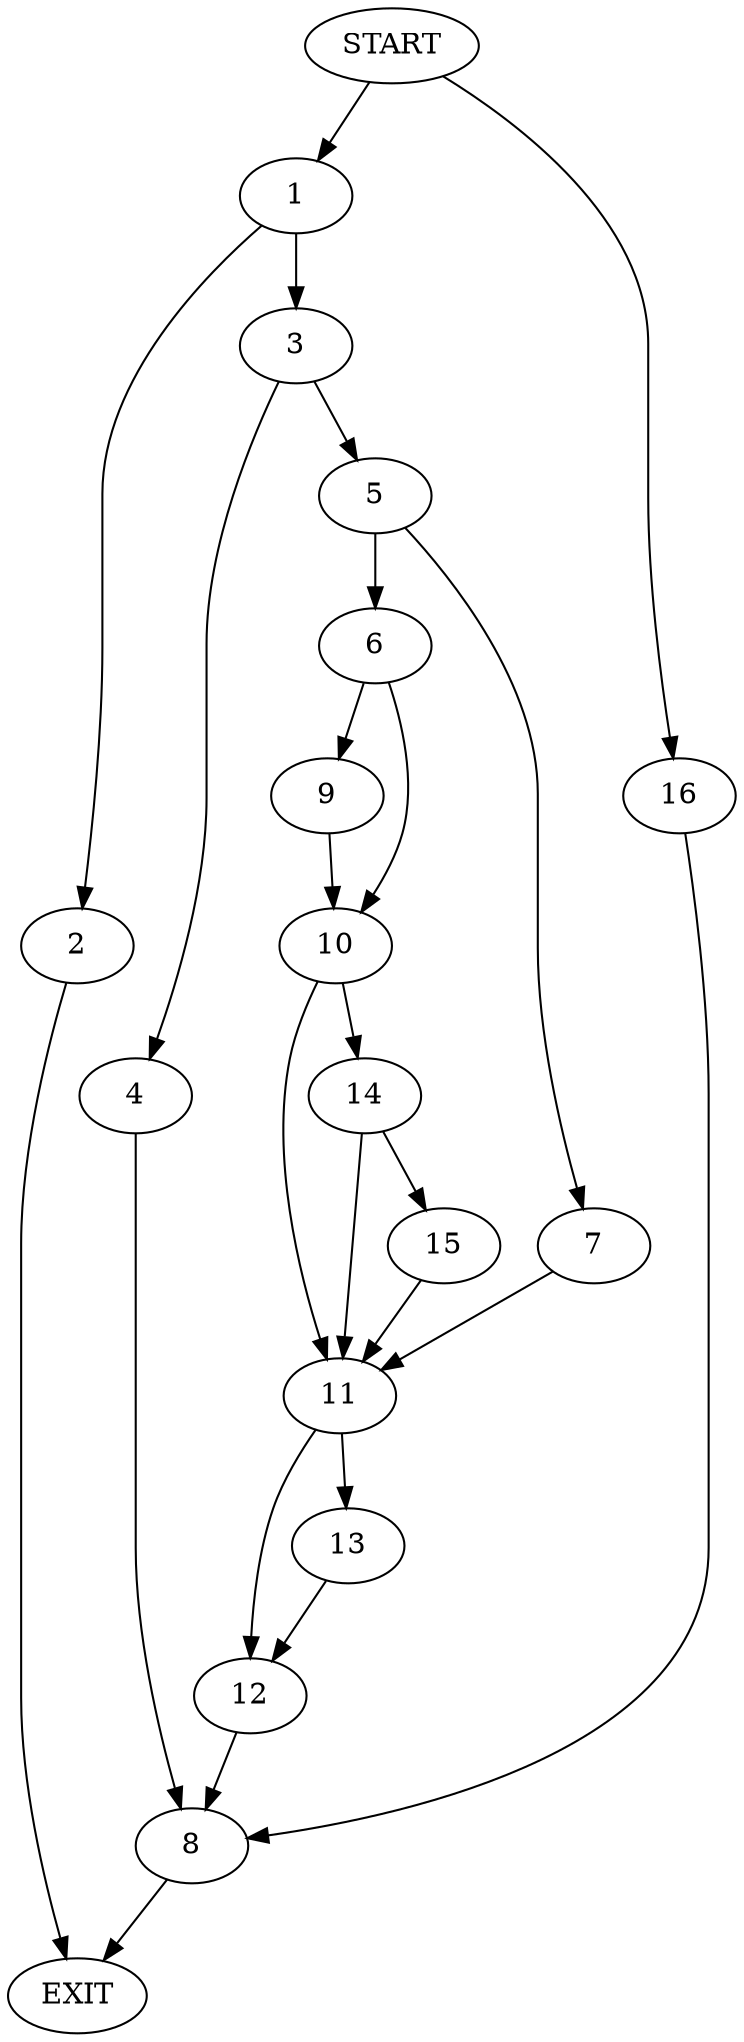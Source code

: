 digraph {
0 [label="START"]
17 [label="EXIT"]
0 -> 1
1 -> 2
1 -> 3
2 -> 17
3 -> 4
3 -> 5
5 -> 6
5 -> 7
4 -> 8
6 -> 9
6 -> 10
7 -> 11
11 -> 12
11 -> 13
10 -> 11
10 -> 14
9 -> 10
14 -> 15
14 -> 11
15 -> 11
13 -> 12
12 -> 8
8 -> 17
0 -> 16
16 -> 8
}
